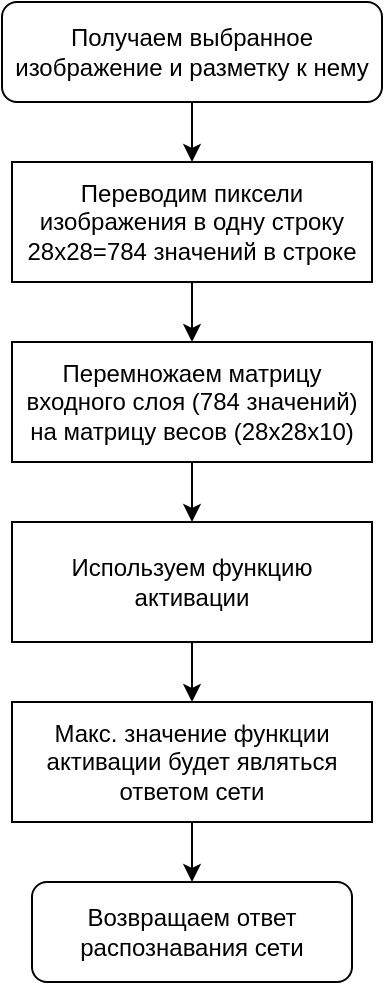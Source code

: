 <mxfile version="21.3.7" type="device">
  <diagram name="Страница 1" id="98M3j8RtydaP7Me1tCb0">
    <mxGraphModel dx="1290" dy="567" grid="1" gridSize="10" guides="1" tooltips="1" connect="1" arrows="1" fold="1" page="1" pageScale="1" pageWidth="3300" pageHeight="4681" math="0" shadow="0">
      <root>
        <mxCell id="0" />
        <mxCell id="1" parent="0" />
        <mxCell id="fESCrPx2pcZ3pMi_72na-3" style="edgeStyle=orthogonalEdgeStyle;rounded=0;orthogonalLoop=1;jettySize=auto;html=1;entryX=0.5;entryY=0;entryDx=0;entryDy=0;" edge="1" parent="1" source="fESCrPx2pcZ3pMi_72na-1" target="fESCrPx2pcZ3pMi_72na-2">
          <mxGeometry relative="1" as="geometry" />
        </mxCell>
        <mxCell id="fESCrPx2pcZ3pMi_72na-1" value="Получаем выбранное изображение и разметку к нему" style="rounded=1;whiteSpace=wrap;html=1;" vertex="1" parent="1">
          <mxGeometry x="260" y="80" width="190" height="50" as="geometry" />
        </mxCell>
        <mxCell id="fESCrPx2pcZ3pMi_72na-5" style="edgeStyle=orthogonalEdgeStyle;rounded=0;orthogonalLoop=1;jettySize=auto;html=1;entryX=0.5;entryY=0;entryDx=0;entryDy=0;" edge="1" parent="1" source="fESCrPx2pcZ3pMi_72na-2" target="fESCrPx2pcZ3pMi_72na-4">
          <mxGeometry relative="1" as="geometry" />
        </mxCell>
        <mxCell id="fESCrPx2pcZ3pMi_72na-2" value="Переводим пиксели изображения в одну строку 28х28=784 значений в строке" style="rounded=0;whiteSpace=wrap;html=1;" vertex="1" parent="1">
          <mxGeometry x="265" y="160" width="180" height="60" as="geometry" />
        </mxCell>
        <mxCell id="fESCrPx2pcZ3pMi_72na-7" style="edgeStyle=orthogonalEdgeStyle;rounded=0;orthogonalLoop=1;jettySize=auto;html=1;entryX=0.5;entryY=0;entryDx=0;entryDy=0;" edge="1" parent="1" source="fESCrPx2pcZ3pMi_72na-4" target="fESCrPx2pcZ3pMi_72na-6">
          <mxGeometry relative="1" as="geometry" />
        </mxCell>
        <mxCell id="fESCrPx2pcZ3pMi_72na-4" value="Перемножаем матрицу входного слоя (784 значений) на матрицу весов (28х28х10)" style="rounded=0;whiteSpace=wrap;html=1;" vertex="1" parent="1">
          <mxGeometry x="265" y="250" width="180" height="60" as="geometry" />
        </mxCell>
        <mxCell id="fESCrPx2pcZ3pMi_72na-10" style="edgeStyle=orthogonalEdgeStyle;rounded=0;orthogonalLoop=1;jettySize=auto;html=1;entryX=0.5;entryY=0;entryDx=0;entryDy=0;" edge="1" parent="1" source="fESCrPx2pcZ3pMi_72na-6" target="fESCrPx2pcZ3pMi_72na-8">
          <mxGeometry relative="1" as="geometry" />
        </mxCell>
        <mxCell id="fESCrPx2pcZ3pMi_72na-6" value="Используем функцию активации" style="rounded=0;whiteSpace=wrap;html=1;" vertex="1" parent="1">
          <mxGeometry x="265" y="340" width="180" height="60" as="geometry" />
        </mxCell>
        <mxCell id="fESCrPx2pcZ3pMi_72na-12" style="edgeStyle=orthogonalEdgeStyle;rounded=0;orthogonalLoop=1;jettySize=auto;html=1;entryX=0.5;entryY=0;entryDx=0;entryDy=0;" edge="1" parent="1" source="fESCrPx2pcZ3pMi_72na-8" target="fESCrPx2pcZ3pMi_72na-11">
          <mxGeometry relative="1" as="geometry" />
        </mxCell>
        <mxCell id="fESCrPx2pcZ3pMi_72na-8" value="Макс. значение функции активации будет являться ответом сети" style="rounded=0;whiteSpace=wrap;html=1;" vertex="1" parent="1">
          <mxGeometry x="265" y="430" width="180" height="60" as="geometry" />
        </mxCell>
        <mxCell id="fESCrPx2pcZ3pMi_72na-11" value="Возвращаем ответ распознавания сети" style="rounded=1;whiteSpace=wrap;html=1;" vertex="1" parent="1">
          <mxGeometry x="275" y="520" width="160" height="50" as="geometry" />
        </mxCell>
      </root>
    </mxGraphModel>
  </diagram>
</mxfile>
